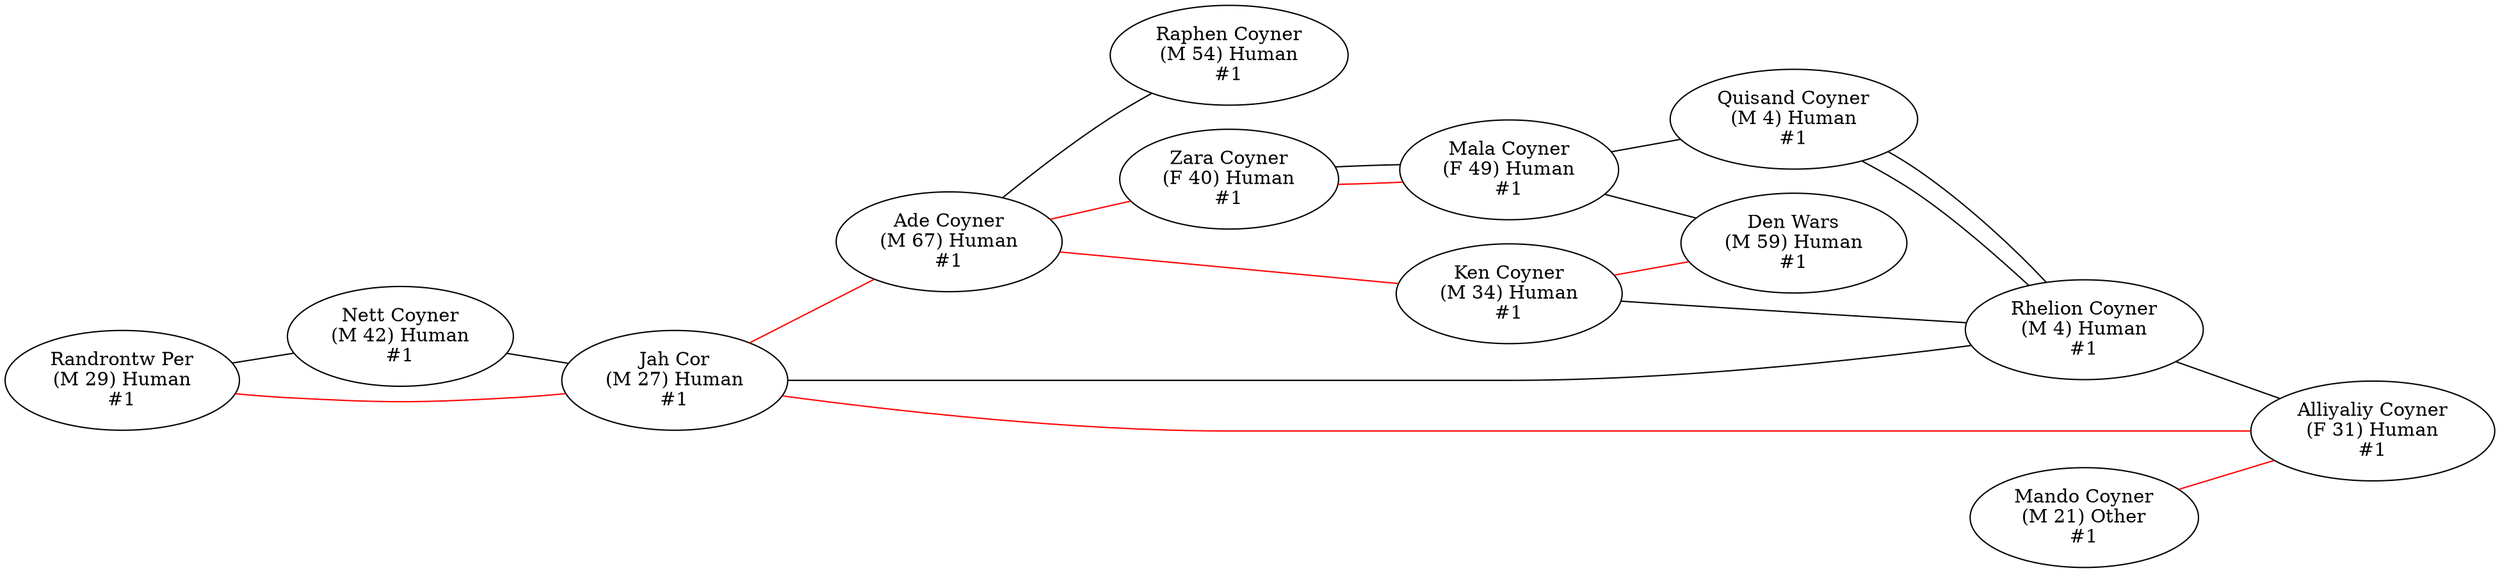 	digraph town {
	rankdir="LR"
	splines=true
	overlap=false
	edge [ fontsize=8 len=1 arrowhead="none"]
	fixedsize=true
"Ade Coyner\n(M 67) Human\n#1" -> "Zara Coyner\n(F 40) Human\n#1" [color="red"]
"Ade Coyner\n(M 67) Human\n#1" -> "Raphen Coyner\n(M 54) Human\n#1"
"Ade Coyner\n(M 67) Human\n#1" -> "Ken Coyner\n(M 34) Human\n#1" [color="red"]
"Nett Coyner\n(M 42) Human\n#1" -> "Jah Cor\n(M 27) Human\n#1"
"Mala Coyner\n(F 49) Human\n#1" -> "Zara Coyner\n(F 40) Human\n#1"
"Mala Coyner\n(F 49) Human\n#1" -> "Den Wars\n(M 59) Human\n#1"
"Mala Coyner\n(F 49) Human\n#1" -> "Quisand Coyner\n(M 4) Human\n#1"
"Mando Coyner\n(M 21) Other\n#1" -> "Alliyaliy Coyner\n(F 31) Human\n#1" [color="red"]
"Zara Coyner\n(F 40) Human\n#1" -> "Mala Coyner\n(F 49) Human\n#1" [color="red"]
"Jah Cor\n(M 27) Human\n#1" -> "Rhelion Coyner\n(M 4) Human\n#1"
"Jah Cor\n(M 27) Human\n#1" -> "Ade Coyner\n(M 67) Human\n#1" [color="red"]
"Jah Cor\n(M 27) Human\n#1" -> "Alliyaliy Coyner\n(F 31) Human\n#1" [color="red"]
"Ken Coyner\n(M 34) Human\n#1" -> "Den Wars\n(M 59) Human\n#1" [color="red"]
"Ken Coyner\n(M 34) Human\n#1" -> "Rhelion Coyner\n(M 4) Human\n#1"
"Randrontw Per\n(M 29) Human\n#1" -> "Jah Cor\n(M 27) Human\n#1" [color="red"]
"Randrontw Per\n(M 29) Human\n#1" -> "Nett Coyner\n(M 42) Human\n#1"
"Rhelion Coyner\n(M 4) Human\n#1" -> "Alliyaliy Coyner\n(F 31) Human\n#1"
"Rhelion Coyner\n(M 4) Human\n#1" -> "Quisand Coyner\n(M 4) Human\n#1"
"Quisand Coyner\n(M 4) Human\n#1" -> "Rhelion Coyner\n(M 4) Human\n#1"
}